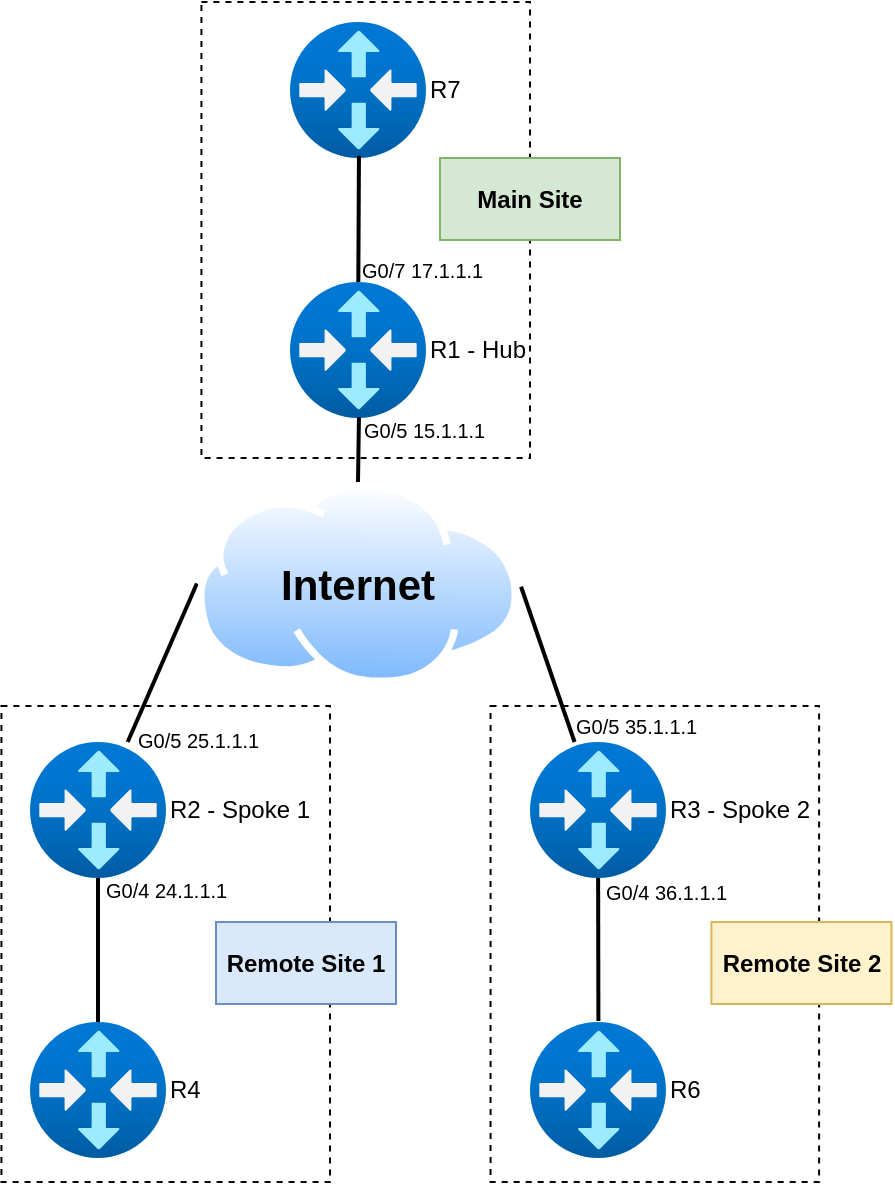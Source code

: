 <mxfile version="24.5.4" type="device">
  <diagram name="Page-1" id="ghvpOOnapAyXDqs5SkD5">
    <mxGraphModel dx="915" dy="477" grid="1" gridSize="10" guides="1" tooltips="1" connect="1" arrows="1" fold="1" page="1" pageScale="1" pageWidth="850" pageHeight="1100" math="0" shadow="0">
      <root>
        <mxCell id="0" />
        <mxCell id="1" parent="0" />
        <mxCell id="Uxk6nUtMCuzjemyaRk4z-1" value="" style="image;aspect=fixed;html=1;points=[];align=center;fontSize=12;image=img/lib/azure2/networking/Virtual_Router.svg;" vertex="1" parent="1">
          <mxGeometry x="350" y="100" width="68" height="68" as="geometry" />
        </mxCell>
        <mxCell id="Uxk6nUtMCuzjemyaRk4z-2" value="" style="image;aspect=fixed;html=1;points=[];align=center;fontSize=12;image=img/lib/azure2/networking/Virtual_Router.svg;" vertex="1" parent="1">
          <mxGeometry x="350" y="230" width="68" height="68" as="geometry" />
        </mxCell>
        <mxCell id="Uxk6nUtMCuzjemyaRk4z-16" style="rounded=0;orthogonalLoop=1;jettySize=auto;html=1;entryX=0;entryY=0.5;entryDx=0;entryDy=0;endArrow=none;endFill=0;strokeWidth=2;" edge="1" parent="1" source="Uxk6nUtMCuzjemyaRk4z-3" target="Uxk6nUtMCuzjemyaRk4z-7">
          <mxGeometry relative="1" as="geometry" />
        </mxCell>
        <mxCell id="Uxk6nUtMCuzjemyaRk4z-18" style="rounded=0;orthogonalLoop=1;jettySize=auto;html=1;strokeWidth=2;endArrow=none;endFill=0;" edge="1" parent="1" source="Uxk6nUtMCuzjemyaRk4z-3" target="Uxk6nUtMCuzjemyaRk4z-4">
          <mxGeometry relative="1" as="geometry" />
        </mxCell>
        <mxCell id="Uxk6nUtMCuzjemyaRk4z-3" value="" style="image;aspect=fixed;html=1;points=[];align=center;fontSize=12;image=img/lib/azure2/networking/Virtual_Router.svg;" vertex="1" parent="1">
          <mxGeometry x="220" y="460" width="68" height="68" as="geometry" />
        </mxCell>
        <mxCell id="Uxk6nUtMCuzjemyaRk4z-4" value="" style="image;aspect=fixed;html=1;points=[];align=center;fontSize=12;image=img/lib/azure2/networking/Virtual_Router.svg;" vertex="1" parent="1">
          <mxGeometry x="220" y="600" width="68" height="68" as="geometry" />
        </mxCell>
        <mxCell id="Uxk6nUtMCuzjemyaRk4z-5" value="" style="image;aspect=fixed;html=1;points=[];align=center;fontSize=12;image=img/lib/azure2/networking/Virtual_Router.svg;" vertex="1" parent="1">
          <mxGeometry x="470" y="460" width="68" height="68" as="geometry" />
        </mxCell>
        <mxCell id="Uxk6nUtMCuzjemyaRk4z-6" value="" style="image;aspect=fixed;html=1;points=[];align=center;fontSize=12;image=img/lib/azure2/networking/Virtual_Router.svg;" vertex="1" parent="1">
          <mxGeometry x="470" y="600" width="68" height="68" as="geometry" />
        </mxCell>
        <mxCell id="Uxk6nUtMCuzjemyaRk4z-7" value="" style="image;aspect=fixed;perimeter=ellipsePerimeter;html=1;align=center;shadow=0;dashed=0;spacingTop=3;image=img/lib/active_directory/internet_cloud.svg;" vertex="1" parent="1">
          <mxGeometry x="303.45" y="330" width="161.11" height="101.5" as="geometry" />
        </mxCell>
        <mxCell id="Uxk6nUtMCuzjemyaRk4z-8" value="&lt;b&gt;&lt;font style=&quot;font-size: 21px;&quot;&gt;Internet&lt;/font&gt;&lt;/b&gt;" style="text;strokeColor=none;align=center;fillColor=none;html=1;verticalAlign=middle;whiteSpace=wrap;rounded=0;" vertex="1" parent="1">
          <mxGeometry x="354.01" y="365.75" width="60" height="30" as="geometry" />
        </mxCell>
        <mxCell id="Uxk6nUtMCuzjemyaRk4z-10" value="R1 - Hub" style="text;strokeColor=none;align=left;fillColor=none;html=1;verticalAlign=middle;whiteSpace=wrap;rounded=0;" vertex="1" parent="1">
          <mxGeometry x="418" y="249" width="60" height="30" as="geometry" />
        </mxCell>
        <mxCell id="Uxk6nUtMCuzjemyaRk4z-11" value="R7" style="text;strokeColor=none;align=left;fillColor=none;html=1;verticalAlign=middle;whiteSpace=wrap;rounded=0;" vertex="1" parent="1">
          <mxGeometry x="418" y="119" width="60" height="30" as="geometry" />
        </mxCell>
        <mxCell id="Uxk6nUtMCuzjemyaRk4z-12" value="R2 - Spoke 1" style="text;strokeColor=none;align=left;fillColor=none;html=1;verticalAlign=middle;whiteSpace=wrap;rounded=0;" vertex="1" parent="1">
          <mxGeometry x="288" y="479" width="76.55" height="30" as="geometry" />
        </mxCell>
        <mxCell id="Uxk6nUtMCuzjemyaRk4z-13" value="R3 - Spoke 2" style="text;strokeColor=none;align=left;fillColor=none;html=1;verticalAlign=middle;whiteSpace=wrap;rounded=0;" vertex="1" parent="1">
          <mxGeometry x="538" y="479" width="76.55" height="30" as="geometry" />
        </mxCell>
        <mxCell id="Uxk6nUtMCuzjemyaRk4z-14" value="R4" style="text;strokeColor=none;align=left;fillColor=none;html=1;verticalAlign=middle;whiteSpace=wrap;rounded=0;" vertex="1" parent="1">
          <mxGeometry x="288" y="619" width="60" height="30" as="geometry" />
        </mxCell>
        <mxCell id="Uxk6nUtMCuzjemyaRk4z-15" value="R6" style="text;strokeColor=none;align=left;fillColor=none;html=1;verticalAlign=middle;whiteSpace=wrap;rounded=0;" vertex="1" parent="1">
          <mxGeometry x="538" y="619" width="60" height="30" as="geometry" />
        </mxCell>
        <mxCell id="Uxk6nUtMCuzjemyaRk4z-17" style="rounded=0;orthogonalLoop=1;jettySize=auto;html=1;entryX=1.006;entryY=0.516;entryDx=0;entryDy=0;entryPerimeter=0;endArrow=none;endFill=0;strokeWidth=2;" edge="1" parent="1" source="Uxk6nUtMCuzjemyaRk4z-5" target="Uxk6nUtMCuzjemyaRk4z-7">
          <mxGeometry relative="1" as="geometry" />
        </mxCell>
        <mxCell id="Uxk6nUtMCuzjemyaRk4z-19" style="rounded=0;orthogonalLoop=1;jettySize=auto;html=1;entryX=0.503;entryY=-0.008;entryDx=0;entryDy=0;entryPerimeter=0;endArrow=none;endFill=0;strokeWidth=2;" edge="1" parent="1" source="Uxk6nUtMCuzjemyaRk4z-5" target="Uxk6nUtMCuzjemyaRk4z-6">
          <mxGeometry relative="1" as="geometry" />
        </mxCell>
        <mxCell id="Uxk6nUtMCuzjemyaRk4z-20" style="rounded=0;orthogonalLoop=1;jettySize=auto;html=1;exitX=0.5;exitY=0;exitDx=0;exitDy=0;entryX=0.507;entryY=0.995;entryDx=0;entryDy=0;entryPerimeter=0;endArrow=none;endFill=0;strokeWidth=2;" edge="1" parent="1" source="Uxk6nUtMCuzjemyaRk4z-7" target="Uxk6nUtMCuzjemyaRk4z-2">
          <mxGeometry relative="1" as="geometry" />
        </mxCell>
        <mxCell id="Uxk6nUtMCuzjemyaRk4z-21" style="rounded=0;orthogonalLoop=1;jettySize=auto;html=1;entryX=0.507;entryY=0.983;entryDx=0;entryDy=0;entryPerimeter=0;strokeWidth=2;endArrow=none;endFill=0;" edge="1" parent="1" source="Uxk6nUtMCuzjemyaRk4z-2" target="Uxk6nUtMCuzjemyaRk4z-1">
          <mxGeometry relative="1" as="geometry" />
        </mxCell>
        <mxCell id="Uxk6nUtMCuzjemyaRk4z-22" value="&lt;font style=&quot;font-size: 10px;&quot;&gt;G0/5 15.1.1.1&lt;/font&gt;" style="text;strokeColor=none;align=left;fillColor=none;html=1;verticalAlign=middle;whiteSpace=wrap;rounded=0;" vertex="1" parent="1">
          <mxGeometry x="385" y="294" width="69.72" height="20" as="geometry" />
        </mxCell>
        <mxCell id="Uxk6nUtMCuzjemyaRk4z-23" value="&lt;font style=&quot;font-size: 10px;&quot;&gt;G0/7 17.1.1.1&lt;/font&gt;" style="text;strokeColor=none;align=left;fillColor=none;html=1;verticalAlign=middle;whiteSpace=wrap;rounded=0;" vertex="1" parent="1">
          <mxGeometry x="384" y="214" width="69.72" height="20" as="geometry" />
        </mxCell>
        <mxCell id="Uxk6nUtMCuzjemyaRk4z-24" value="&lt;font style=&quot;font-size: 10px;&quot;&gt;G0/5 25.1.1.1&lt;/font&gt;" style="text;strokeColor=none;align=left;fillColor=none;html=1;verticalAlign=middle;whiteSpace=wrap;rounded=0;" vertex="1" parent="1">
          <mxGeometry x="272.28" y="449" width="69.72" height="20" as="geometry" />
        </mxCell>
        <mxCell id="Uxk6nUtMCuzjemyaRk4z-25" value="&lt;font style=&quot;font-size: 10px;&quot;&gt;G0/5 35.1.1.1&lt;/font&gt;" style="text;strokeColor=none;align=left;fillColor=none;html=1;verticalAlign=middle;whiteSpace=wrap;rounded=0;" vertex="1" parent="1">
          <mxGeometry x="491" y="442" width="69.72" height="20" as="geometry" />
        </mxCell>
        <mxCell id="Uxk6nUtMCuzjemyaRk4z-26" value="&lt;font style=&quot;font-size: 10px;&quot;&gt;G0/4 24.1.1.1&lt;/font&gt;" style="text;strokeColor=none;align=left;fillColor=none;html=1;verticalAlign=middle;whiteSpace=wrap;rounded=0;" vertex="1" parent="1">
          <mxGeometry x="256" y="524" width="69.72" height="20" as="geometry" />
        </mxCell>
        <mxCell id="Uxk6nUtMCuzjemyaRk4z-27" value="&lt;font style=&quot;font-size: 10px;&quot;&gt;G0/4 36.1.1.1&lt;/font&gt;" style="text;strokeColor=none;align=left;fillColor=none;html=1;verticalAlign=middle;whiteSpace=wrap;rounded=0;" vertex="1" parent="1">
          <mxGeometry x="506" y="525" width="69.72" height="20" as="geometry" />
        </mxCell>
        <mxCell id="Uxk6nUtMCuzjemyaRk4z-28" value="" style="whiteSpace=wrap;html=1;fillColor=none;dashed=1;" vertex="1" parent="1">
          <mxGeometry x="205.72" y="442" width="164.28" height="238" as="geometry" />
        </mxCell>
        <mxCell id="Uxk6nUtMCuzjemyaRk4z-29" value="" style="whiteSpace=wrap;html=1;fillColor=none;dashed=1;" vertex="1" parent="1">
          <mxGeometry x="450.27" y="442" width="164.28" height="238" as="geometry" />
        </mxCell>
        <mxCell id="Uxk6nUtMCuzjemyaRk4z-30" value="" style="whiteSpace=wrap;html=1;fillColor=none;dashed=1;" vertex="1" parent="1">
          <mxGeometry x="305.72" y="90" width="164.28" height="228" as="geometry" />
        </mxCell>
        <mxCell id="Uxk6nUtMCuzjemyaRk4z-31" value="Main Site" style="whiteSpace=wrap;html=1;fillColor=#d5e8d4;strokeColor=#82b366;fontStyle=1" vertex="1" parent="1">
          <mxGeometry x="425" y="168" width="90" height="41" as="geometry" />
        </mxCell>
        <mxCell id="Uxk6nUtMCuzjemyaRk4z-32" value="Remote Site 1" style="whiteSpace=wrap;html=1;fillColor=#dae8fc;strokeColor=#6c8ebf;fontStyle=1" vertex="1" parent="1">
          <mxGeometry x="313" y="550" width="90" height="41" as="geometry" />
        </mxCell>
        <mxCell id="Uxk6nUtMCuzjemyaRk4z-33" value="Remote Site 2" style="whiteSpace=wrap;html=1;fillColor=#fff2cc;strokeColor=#d6b656;fontStyle=1" vertex="1" parent="1">
          <mxGeometry x="560.72" y="550" width="90" height="41" as="geometry" />
        </mxCell>
      </root>
    </mxGraphModel>
  </diagram>
</mxfile>
